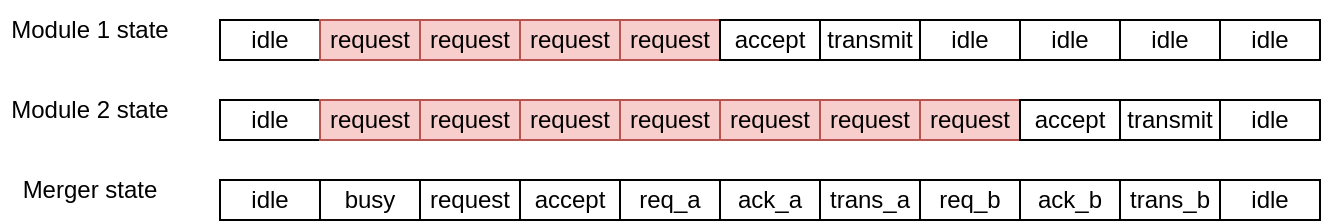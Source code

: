 <mxfile version="26.1.1">
  <diagram name="Page-1" id="tsvSueMP9a2My4nPX8ev">
    <mxGraphModel dx="779" dy="438" grid="1" gridSize="10" guides="1" tooltips="1" connect="1" arrows="1" fold="1" page="1" pageScale="1" pageWidth="850" pageHeight="1100" math="0" shadow="0">
      <root>
        <mxCell id="0" />
        <mxCell id="1" parent="0" />
        <mxCell id="kwgtXdvCf1p5rxARmV_t-1" value="idle" style="rounded=0;whiteSpace=wrap;html=1;" vertex="1" parent="1">
          <mxGeometry x="240" y="260" width="50" height="20" as="geometry" />
        </mxCell>
        <mxCell id="kwgtXdvCf1p5rxARmV_t-2" value="request" style="rounded=0;whiteSpace=wrap;html=1;fillColor=#f8cecc;strokeColor=#b85450;" vertex="1" parent="1">
          <mxGeometry x="290" y="260" width="50" height="20" as="geometry" />
        </mxCell>
        <mxCell id="kwgtXdvCf1p5rxARmV_t-3" value="Module 1 state" style="text;html=1;align=center;verticalAlign=middle;whiteSpace=wrap;rounded=0;" vertex="1" parent="1">
          <mxGeometry x="130" y="250" width="90" height="30" as="geometry" />
        </mxCell>
        <mxCell id="kwgtXdvCf1p5rxARmV_t-4" value="Module 2 state" style="text;html=1;align=center;verticalAlign=middle;whiteSpace=wrap;rounded=0;" vertex="1" parent="1">
          <mxGeometry x="130" y="290" width="90" height="30" as="geometry" />
        </mxCell>
        <mxCell id="kwgtXdvCf1p5rxARmV_t-5" value="Merger state" style="text;html=1;align=center;verticalAlign=middle;whiteSpace=wrap;rounded=0;" vertex="1" parent="1">
          <mxGeometry x="130" y="330" width="90" height="30" as="geometry" />
        </mxCell>
        <mxCell id="kwgtXdvCf1p5rxARmV_t-6" value="idle" style="rounded=0;whiteSpace=wrap;html=1;" vertex="1" parent="1">
          <mxGeometry x="240" y="300" width="50" height="20" as="geometry" />
        </mxCell>
        <mxCell id="kwgtXdvCf1p5rxARmV_t-7" value="idle" style="rounded=0;whiteSpace=wrap;html=1;" vertex="1" parent="1">
          <mxGeometry x="240" y="340" width="50" height="20" as="geometry" />
        </mxCell>
        <mxCell id="kwgtXdvCf1p5rxARmV_t-8" value="request" style="rounded=0;whiteSpace=wrap;html=1;fillColor=#f8cecc;strokeColor=#b85450;" vertex="1" parent="1">
          <mxGeometry x="290" y="300" width="50" height="20" as="geometry" />
        </mxCell>
        <mxCell id="kwgtXdvCf1p5rxARmV_t-9" value="busy" style="rounded=0;whiteSpace=wrap;html=1;" vertex="1" parent="1">
          <mxGeometry x="290" y="340" width="50" height="20" as="geometry" />
        </mxCell>
        <mxCell id="kwgtXdvCf1p5rxARmV_t-10" value="request" style="rounded=0;whiteSpace=wrap;html=1;" vertex="1" parent="1">
          <mxGeometry x="340" y="340" width="50" height="20" as="geometry" />
        </mxCell>
        <mxCell id="kwgtXdvCf1p5rxARmV_t-11" value="request" style="rounded=0;whiteSpace=wrap;html=1;fillColor=#f8cecc;strokeColor=#b85450;" vertex="1" parent="1">
          <mxGeometry x="340" y="300" width="50" height="20" as="geometry" />
        </mxCell>
        <mxCell id="kwgtXdvCf1p5rxARmV_t-12" value="request" style="rounded=0;whiteSpace=wrap;html=1;fillColor=#f8cecc;strokeColor=#b85450;" vertex="1" parent="1">
          <mxGeometry x="340" y="260" width="50" height="20" as="geometry" />
        </mxCell>
        <mxCell id="kwgtXdvCf1p5rxARmV_t-13" value="accept" style="rounded=0;whiteSpace=wrap;html=1;" vertex="1" parent="1">
          <mxGeometry x="390" y="340" width="50" height="20" as="geometry" />
        </mxCell>
        <mxCell id="kwgtXdvCf1p5rxARmV_t-14" value="request" style="rounded=0;whiteSpace=wrap;html=1;fillColor=#f8cecc;strokeColor=#b85450;" vertex="1" parent="1">
          <mxGeometry x="390" y="300" width="50" height="20" as="geometry" />
        </mxCell>
        <mxCell id="kwgtXdvCf1p5rxARmV_t-15" value="request" style="rounded=0;whiteSpace=wrap;html=1;fillColor=#f8cecc;strokeColor=#b85450;" vertex="1" parent="1">
          <mxGeometry x="390" y="260" width="50" height="20" as="geometry" />
        </mxCell>
        <mxCell id="kwgtXdvCf1p5rxARmV_t-16" value="req_a" style="rounded=0;whiteSpace=wrap;html=1;" vertex="1" parent="1">
          <mxGeometry x="440" y="340" width="50" height="20" as="geometry" />
        </mxCell>
        <mxCell id="kwgtXdvCf1p5rxARmV_t-17" value="request" style="rounded=0;whiteSpace=wrap;html=1;fillColor=#f8cecc;strokeColor=#b85450;" vertex="1" parent="1">
          <mxGeometry x="440" y="300" width="50" height="20" as="geometry" />
        </mxCell>
        <mxCell id="kwgtXdvCf1p5rxARmV_t-18" value="request" style="rounded=0;whiteSpace=wrap;html=1;fillColor=#f8cecc;strokeColor=#b85450;" vertex="1" parent="1">
          <mxGeometry x="440" y="260" width="50" height="20" as="geometry" />
        </mxCell>
        <mxCell id="kwgtXdvCf1p5rxARmV_t-21" value="ack_a" style="rounded=0;whiteSpace=wrap;html=1;" vertex="1" parent="1">
          <mxGeometry x="490" y="340" width="50" height="20" as="geometry" />
        </mxCell>
        <mxCell id="kwgtXdvCf1p5rxARmV_t-22" value="request" style="rounded=0;whiteSpace=wrap;html=1;fillColor=#f8cecc;strokeColor=#b85450;" vertex="1" parent="1">
          <mxGeometry x="490" y="300" width="50" height="20" as="geometry" />
        </mxCell>
        <mxCell id="kwgtXdvCf1p5rxARmV_t-23" value="accept" style="rounded=0;whiteSpace=wrap;html=1;" vertex="1" parent="1">
          <mxGeometry x="490" y="260" width="50" height="20" as="geometry" />
        </mxCell>
        <mxCell id="kwgtXdvCf1p5rxARmV_t-24" value="trans_a" style="rounded=0;whiteSpace=wrap;html=1;" vertex="1" parent="1">
          <mxGeometry x="540" y="340" width="50" height="20" as="geometry" />
        </mxCell>
        <mxCell id="kwgtXdvCf1p5rxARmV_t-25" value="request" style="rounded=0;whiteSpace=wrap;html=1;fillColor=#f8cecc;strokeColor=#b85450;" vertex="1" parent="1">
          <mxGeometry x="540" y="300" width="50" height="20" as="geometry" />
        </mxCell>
        <mxCell id="kwgtXdvCf1p5rxARmV_t-26" value="transmit" style="rounded=0;whiteSpace=wrap;html=1;" vertex="1" parent="1">
          <mxGeometry x="540" y="260" width="50" height="20" as="geometry" />
        </mxCell>
        <mxCell id="kwgtXdvCf1p5rxARmV_t-27" value="req_b" style="rounded=0;whiteSpace=wrap;html=1;" vertex="1" parent="1">
          <mxGeometry x="590" y="340" width="50" height="20" as="geometry" />
        </mxCell>
        <mxCell id="kwgtXdvCf1p5rxARmV_t-28" value="request" style="rounded=0;whiteSpace=wrap;html=1;fillColor=#f8cecc;strokeColor=#b85450;" vertex="1" parent="1">
          <mxGeometry x="590" y="300" width="50" height="20" as="geometry" />
        </mxCell>
        <mxCell id="kwgtXdvCf1p5rxARmV_t-29" value="idle" style="rounded=0;whiteSpace=wrap;html=1;" vertex="1" parent="1">
          <mxGeometry x="590" y="260" width="50" height="20" as="geometry" />
        </mxCell>
        <mxCell id="kwgtXdvCf1p5rxARmV_t-30" value="ack_b" style="rounded=0;whiteSpace=wrap;html=1;" vertex="1" parent="1">
          <mxGeometry x="640" y="340" width="50" height="20" as="geometry" />
        </mxCell>
        <mxCell id="kwgtXdvCf1p5rxARmV_t-31" value="accept" style="rounded=0;whiteSpace=wrap;html=1;" vertex="1" parent="1">
          <mxGeometry x="640" y="300" width="50" height="20" as="geometry" />
        </mxCell>
        <mxCell id="kwgtXdvCf1p5rxARmV_t-32" value="idle" style="rounded=0;whiteSpace=wrap;html=1;" vertex="1" parent="1">
          <mxGeometry x="640" y="260" width="50" height="20" as="geometry" />
        </mxCell>
        <mxCell id="kwgtXdvCf1p5rxARmV_t-33" value="trans_b" style="rounded=0;whiteSpace=wrap;html=1;" vertex="1" parent="1">
          <mxGeometry x="690" y="340" width="50" height="20" as="geometry" />
        </mxCell>
        <mxCell id="kwgtXdvCf1p5rxARmV_t-34" value="transmit" style="rounded=0;whiteSpace=wrap;html=1;" vertex="1" parent="1">
          <mxGeometry x="690" y="300" width="50" height="20" as="geometry" />
        </mxCell>
        <mxCell id="kwgtXdvCf1p5rxARmV_t-35" value="idle" style="rounded=0;whiteSpace=wrap;html=1;" vertex="1" parent="1">
          <mxGeometry x="690" y="260" width="50" height="20" as="geometry" />
        </mxCell>
        <mxCell id="kwgtXdvCf1p5rxARmV_t-36" value="idle" style="rounded=0;whiteSpace=wrap;html=1;" vertex="1" parent="1">
          <mxGeometry x="740" y="260" width="50" height="20" as="geometry" />
        </mxCell>
        <mxCell id="kwgtXdvCf1p5rxARmV_t-37" value="idle" style="rounded=0;whiteSpace=wrap;html=1;" vertex="1" parent="1">
          <mxGeometry x="740" y="300" width="50" height="20" as="geometry" />
        </mxCell>
        <mxCell id="kwgtXdvCf1p5rxARmV_t-38" value="idle" style="rounded=0;whiteSpace=wrap;html=1;" vertex="1" parent="1">
          <mxGeometry x="740" y="340" width="50" height="20" as="geometry" />
        </mxCell>
      </root>
    </mxGraphModel>
  </diagram>
</mxfile>
